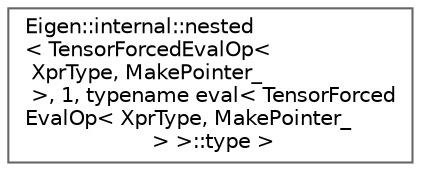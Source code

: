 digraph "类继承关系图"
{
 // LATEX_PDF_SIZE
  bgcolor="transparent";
  edge [fontname=Helvetica,fontsize=10,labelfontname=Helvetica,labelfontsize=10];
  node [fontname=Helvetica,fontsize=10,shape=box,height=0.2,width=0.4];
  rankdir="LR";
  Node0 [id="Node000000",label="Eigen::internal::nested\l\< TensorForcedEvalOp\<\l XprType, MakePointer_\l \>, 1, typename eval\< TensorForced\lEvalOp\< XprType, MakePointer_\l \> \>::type \>",height=0.2,width=0.4,color="grey40", fillcolor="white", style="filled",URL="$struct_eigen_1_1internal_1_1nested_3_01_tensor_forced_eval_op_3_01_xpr_type_00_01_make_pointer__9f18abfe403ccefd01462ad1cf126848.html",tooltip=" "];
}

